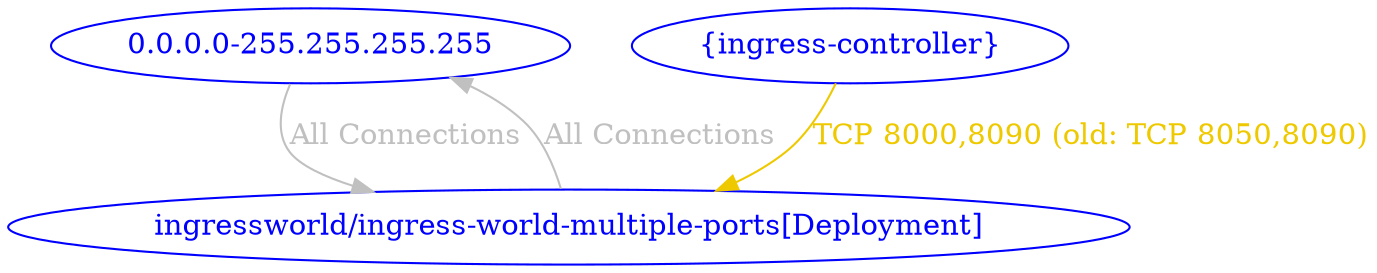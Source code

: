 digraph {
	"0.0.0.0-255.255.255.255" [label="0.0.0.0-255.255.255.255" color="blue" fontcolor="blue"]
	"ingressworld/ingress-world-multiple-ports[Deployment]" [label="ingressworld/ingress-world-multiple-ports[Deployment]" color="blue" fontcolor="blue"]
	"{ingress-controller}" [label="{ingress-controller}" color="blue" fontcolor="blue"]
	"0.0.0.0-255.255.255.255" -> "ingressworld/ingress-world-multiple-ports[Deployment]" [label="All Connections" color="grey" fontcolor="grey"]
	"ingressworld/ingress-world-multiple-ports[Deployment]" -> "0.0.0.0-255.255.255.255" [label="All Connections" color="grey" fontcolor="grey"]
	"{ingress-controller}" -> "ingressworld/ingress-world-multiple-ports[Deployment]" [label="TCP 8000,8090 (old: TCP 8050,8090)" color="gold2" fontcolor="gold2"]
}